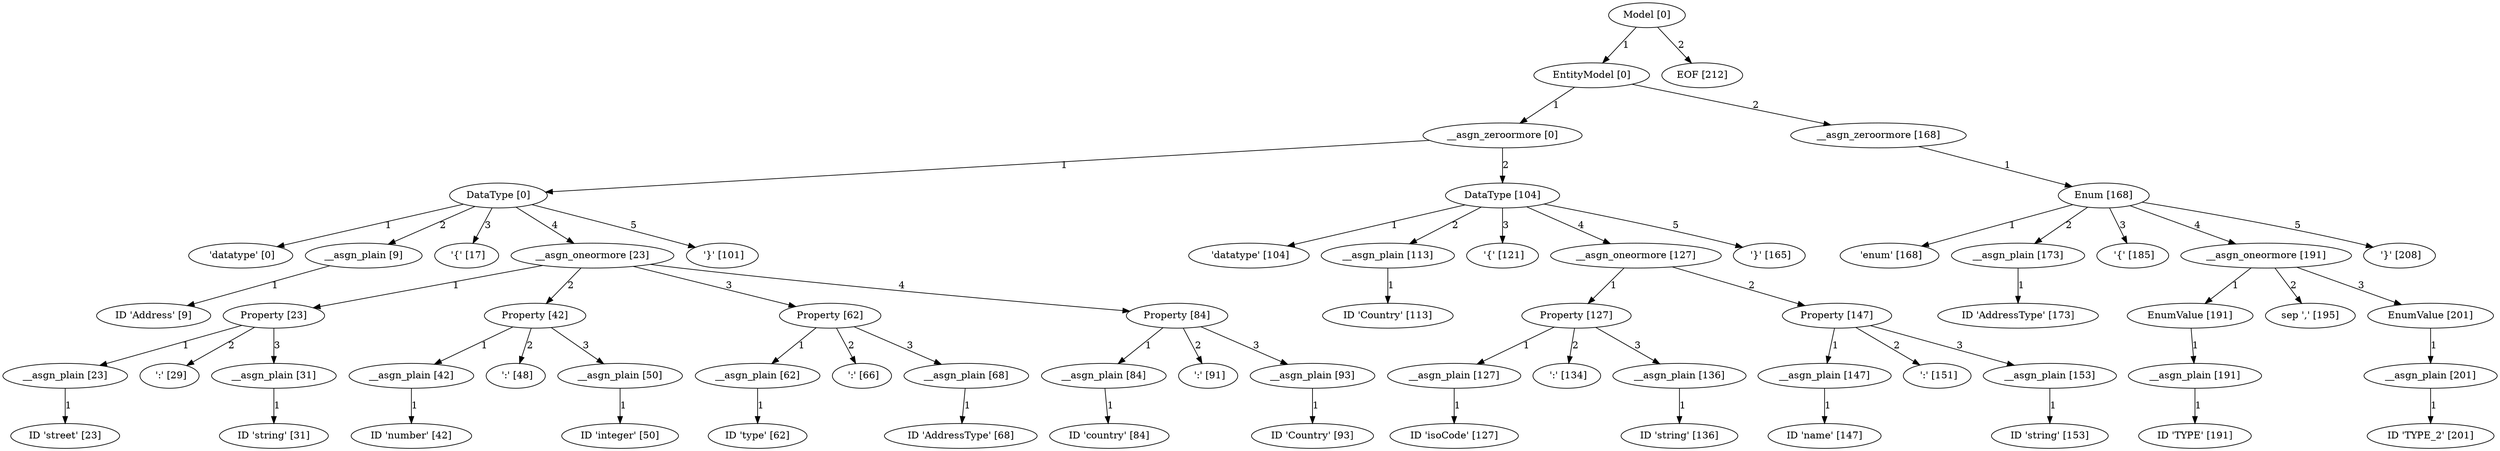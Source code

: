digraph arpeggio_graph {
4414135104 [label="Model [0]"];
4414135104->4414134976 [label="1"]

4414134976 [label="EntityModel [0]"];
4414134976->4414133440 [label="1"]

4414133440 [label="__asgn_zeroormore [0]"];
4414133440->4414130112 [label="1"]

4414130112 [label="DataType [0]"];
4414130112->4414116960 [label="1"]

4414116960 [label=" 'datatype' [0]"];
4414130112->4414132160 [label="2"]

4414132160 [label="__asgn_plain [9]"];
4414132160->4414116736 [label="1"]

4414116736 [label="ID 'Address' [9]"];
4414130112->4414117072 [label="3"]

4414117072 [label=" '{' [17]"];
4414130112->4414129856 [label="4"]

4414129856 [label="__asgn_oneormore [23]"];
4414129856->4414132928 [label="1"]

4414132928 [label="Property [23]"];
4414132928->4414132544 [label="1"]

4414132544 [label="__asgn_plain [23]"];
4414132544->4414117184 [label="1"]

4414117184 [label="ID 'street' [23]"];
4414132928->4414117296 [label="2"]

4414117296 [label=" ':' [29]"];
4414132928->4414132800 [label="3"]

4414132800 [label="__asgn_plain [31]"];
4414132800->4414117408 [label="1"]

4414117408 [label="ID 'string' [31]"];
4414129856->4414130752 [label="2"]

4414130752 [label="Property [42]"];
4414130752->4414133184 [label="1"]

4414133184 [label="__asgn_plain [42]"];
4414133184->4414117520 [label="1"]

4414117520 [label="ID 'number' [42]"];
4414130752->4412915296 [label="2"]

4412915296 [label=" ':' [48]"];
4414130752->4414130624 [label="3"]

4414130624 [label="__asgn_plain [50]"];
4414130624->4413972528 [label="1"]

4413972528 [label="ID 'integer' [50]"];
4414129856->4414128960 [label="3"]

4414128960 [label="Property [62]"];
4414128960->4414131264 [label="1"]

4414131264 [label="__asgn_plain [62]"];
4414131264->4413972192 [label="1"]

4413972192 [label="ID 'type' [62]"];
4414128960->4413972640 [label="2"]

4413972640 [label=" ':' [66]"];
4414128960->4414128576 [label="3"]

4414128576 [label="__asgn_plain [68]"];
4414128576->4414114832 [label="1"]

4414114832 [label="ID 'AddressType' [68]"];
4414129856->4414129728 [label="4"]

4414129728 [label="Property [84]"];
4414129728->4414129344 [label="1"]

4414129344 [label="__asgn_plain [84]"];
4414129344->4414115616 [label="1"]

4414115616 [label="ID 'country' [84]"];
4414129728->4414114944 [label="2"]

4414114944 [label=" ':' [91]"];
4414129728->4414129600 [label="3"]

4414129600 [label="__asgn_plain [93]"];
4414129600->4414115056 [label="1"]

4414115056 [label="ID 'Country' [93]"];
4414130112->4414115168 [label="5"]

4414115168 [label=" '}' [101]"];
4414133440->4414133312 [label="2"]

4414133312 [label="DataType [104]"];
4414133312->4414114720 [label="1"]

4414114720 [label=" 'datatype' [104]"];
4414133312->4414131648 [label="2"]

4414131648 [label="__asgn_plain [113]"];
4414131648->4414115280 [label="1"]

4414115280 [label="ID 'Country' [113]"];
4414133312->4414115392 [label="3"]

4414115392 [label=" '{' [121]"];
4414133312->4414128704 [label="4"]

4414128704 [label="__asgn_oneormore [127]"];
4414128704->4414130880 [label="1"]

4414130880 [label="Property [127]"];
4414130880->4414131904 [label="1"]

4414131904 [label="__asgn_plain [127]"];
4414131904->4414115504 [label="1"]

4414115504 [label="ID 'isoCode' [127]"];
4414130880->4414114496 [label="2"]

4414114496 [label=" ':' [134]"];
4414130880->4414131136 [label="3"]

4414131136 [label="__asgn_plain [136]"];
4414131136->4414114048 [label="1"]

4414114048 [label="ID 'string' [136]"];
4414128704->4414128832 [label="2"]

4414128832 [label="Property [147]"];
4414128832->4414130240 [label="1"]

4414130240 [label="__asgn_plain [147]"];
4414130240->4414113936 [label="1"]

4414113936 [label="ID 'name' [147]"];
4414128832->4414113712 [label="2"]

4414113712 [label=" ':' [151]"];
4414128832->4414129216 [label="3"]

4414129216 [label="__asgn_plain [153]"];
4414129216->4414114160 [label="1"]

4414114160 [label="ID 'string' [153]"];
4414133312->4414114272 [label="5"]

4414114272 [label=" '}' [165]"];
4414134976->4414134848 [label="2"]

4414134848 [label="__asgn_zeroormore [168]"];
4414134848->4414134720 [label="1"]

4414134720 [label="Enum [168]"];
4414134720->4414114384 [label="1"]

4414114384 [label=" 'enum' [168]"];
4414134720->4414133696 [label="2"]

4414133696 [label="__asgn_plain [173]"];
4414133696->4414114608 [label="1"]

4414114608 [label="ID 'AddressType' [173]"];
4414134720->4414115728 [label="3"]

4414115728 [label=" '{' [185]"];
4414134720->4414134592 [label="4"]

4414134592 [label="__asgn_oneormore [191]"];
4414134592->4414134080 [label="1"]

4414134080 [label="EnumValue [191]"];
4414134080->4414133952 [label="1"]

4414133952 [label="__asgn_plain [191]"];
4414133952->4414112816 [label="1"]

4414112816 [label="ID 'TYPE' [191]"];
4414134592->4414113264 [label="2"]

4414113264 [label="sep ',' [195]"];
4414134592->4414134464 [label="3"]

4414134464 [label="EnumValue [201]"];
4414134464->4414134336 [label="1"]

4414134336 [label="__asgn_plain [201]"];
4414134336->4414112928 [label="1"]

4414112928 [label="ID 'TYPE_2' [201]"];
4414134720->4414113376 [label="5"]

4414113376 [label=" '}' [208]"];
4414135104->4414113824 [label="2"]

4414113824 [label="EOF [212]"];
}